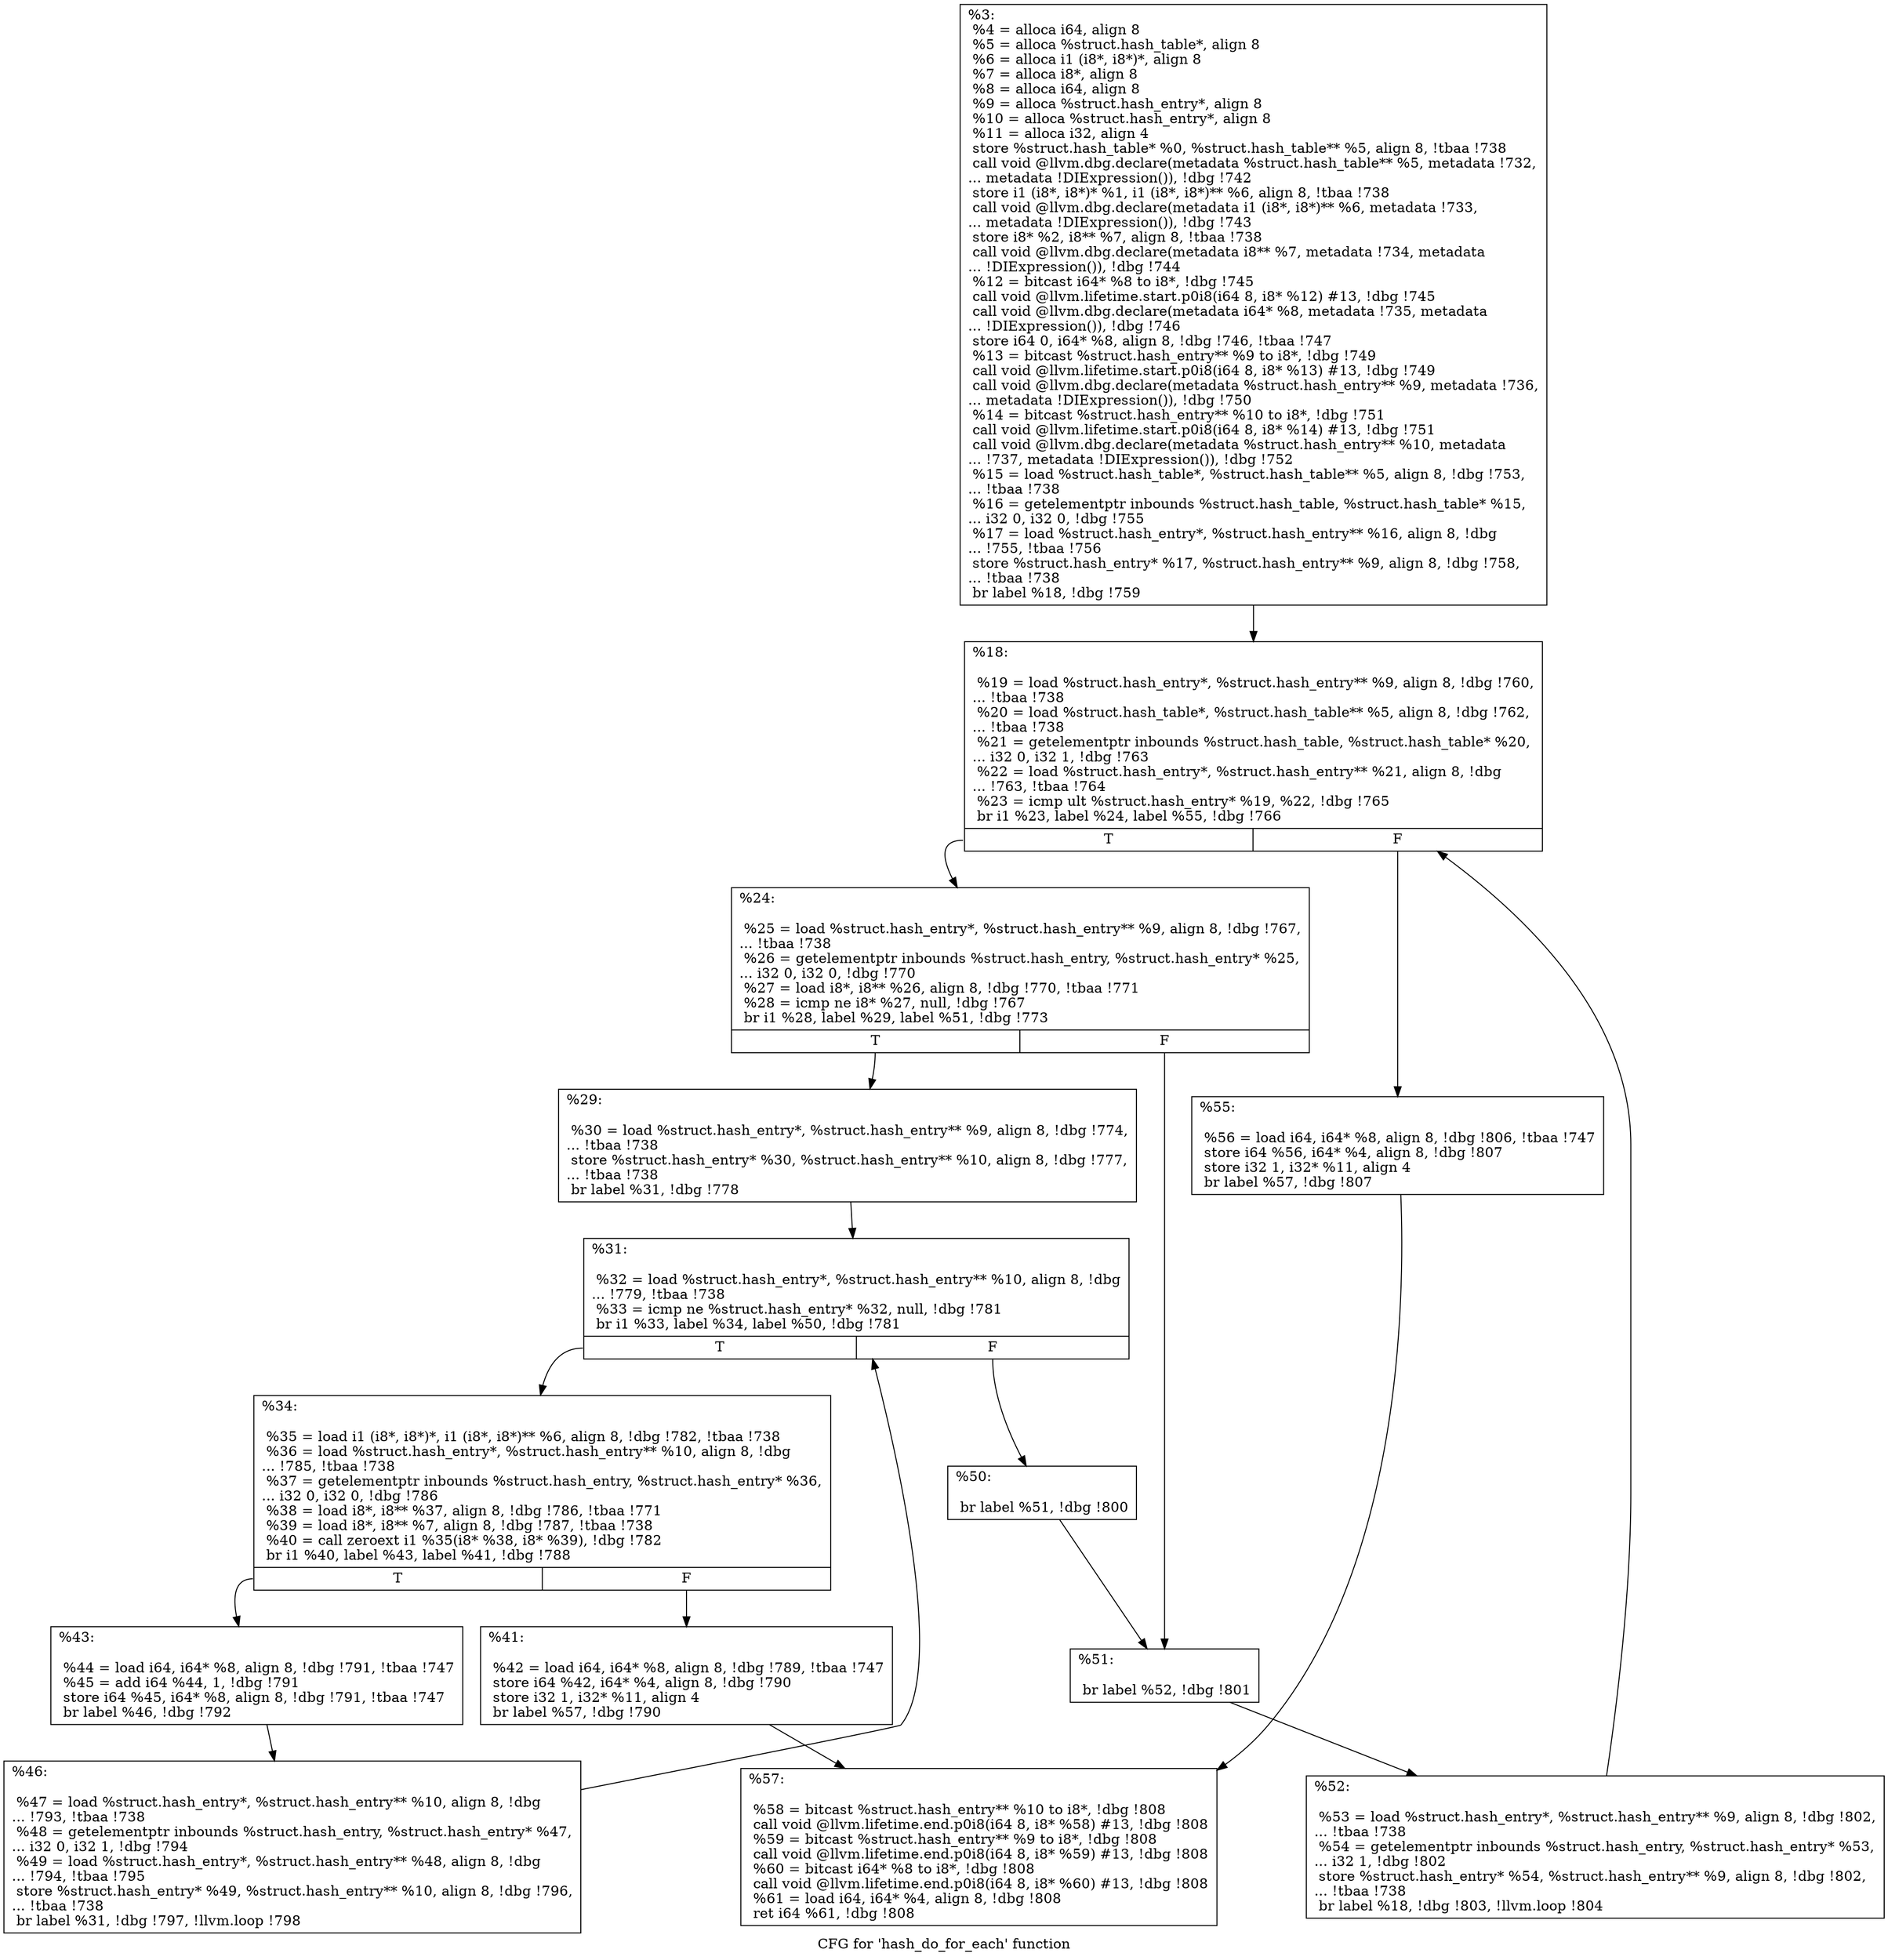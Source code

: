 digraph "CFG for 'hash_do_for_each' function" {
	label="CFG for 'hash_do_for_each' function";

	Node0x2433590 [shape=record,label="{%3:\l  %4 = alloca i64, align 8\l  %5 = alloca %struct.hash_table*, align 8\l  %6 = alloca i1 (i8*, i8*)*, align 8\l  %7 = alloca i8*, align 8\l  %8 = alloca i64, align 8\l  %9 = alloca %struct.hash_entry*, align 8\l  %10 = alloca %struct.hash_entry*, align 8\l  %11 = alloca i32, align 4\l  store %struct.hash_table* %0, %struct.hash_table** %5, align 8, !tbaa !738\l  call void @llvm.dbg.declare(metadata %struct.hash_table** %5, metadata !732,\l... metadata !DIExpression()), !dbg !742\l  store i1 (i8*, i8*)* %1, i1 (i8*, i8*)** %6, align 8, !tbaa !738\l  call void @llvm.dbg.declare(metadata i1 (i8*, i8*)** %6, metadata !733,\l... metadata !DIExpression()), !dbg !743\l  store i8* %2, i8** %7, align 8, !tbaa !738\l  call void @llvm.dbg.declare(metadata i8** %7, metadata !734, metadata\l... !DIExpression()), !dbg !744\l  %12 = bitcast i64* %8 to i8*, !dbg !745\l  call void @llvm.lifetime.start.p0i8(i64 8, i8* %12) #13, !dbg !745\l  call void @llvm.dbg.declare(metadata i64* %8, metadata !735, metadata\l... !DIExpression()), !dbg !746\l  store i64 0, i64* %8, align 8, !dbg !746, !tbaa !747\l  %13 = bitcast %struct.hash_entry** %9 to i8*, !dbg !749\l  call void @llvm.lifetime.start.p0i8(i64 8, i8* %13) #13, !dbg !749\l  call void @llvm.dbg.declare(metadata %struct.hash_entry** %9, metadata !736,\l... metadata !DIExpression()), !dbg !750\l  %14 = bitcast %struct.hash_entry** %10 to i8*, !dbg !751\l  call void @llvm.lifetime.start.p0i8(i64 8, i8* %14) #13, !dbg !751\l  call void @llvm.dbg.declare(metadata %struct.hash_entry** %10, metadata\l... !737, metadata !DIExpression()), !dbg !752\l  %15 = load %struct.hash_table*, %struct.hash_table** %5, align 8, !dbg !753,\l... !tbaa !738\l  %16 = getelementptr inbounds %struct.hash_table, %struct.hash_table* %15,\l... i32 0, i32 0, !dbg !755\l  %17 = load %struct.hash_entry*, %struct.hash_entry** %16, align 8, !dbg\l... !755, !tbaa !756\l  store %struct.hash_entry* %17, %struct.hash_entry** %9, align 8, !dbg !758,\l... !tbaa !738\l  br label %18, !dbg !759\l}"];
	Node0x2433590 -> Node0x24a3880;
	Node0x24a3880 [shape=record,label="{%18:\l\l  %19 = load %struct.hash_entry*, %struct.hash_entry** %9, align 8, !dbg !760,\l... !tbaa !738\l  %20 = load %struct.hash_table*, %struct.hash_table** %5, align 8, !dbg !762,\l... !tbaa !738\l  %21 = getelementptr inbounds %struct.hash_table, %struct.hash_table* %20,\l... i32 0, i32 1, !dbg !763\l  %22 = load %struct.hash_entry*, %struct.hash_entry** %21, align 8, !dbg\l... !763, !tbaa !764\l  %23 = icmp ult %struct.hash_entry* %19, %22, !dbg !765\l  br i1 %23, label %24, label %55, !dbg !766\l|{<s0>T|<s1>F}}"];
	Node0x24a3880:s0 -> Node0x24a38d0;
	Node0x24a3880:s1 -> Node0x24a3bf0;
	Node0x24a38d0 [shape=record,label="{%24:\l\l  %25 = load %struct.hash_entry*, %struct.hash_entry** %9, align 8, !dbg !767,\l... !tbaa !738\l  %26 = getelementptr inbounds %struct.hash_entry, %struct.hash_entry* %25,\l... i32 0, i32 0, !dbg !770\l  %27 = load i8*, i8** %26, align 8, !dbg !770, !tbaa !771\l  %28 = icmp ne i8* %27, null, !dbg !767\l  br i1 %28, label %29, label %51, !dbg !773\l|{<s0>T|<s1>F}}"];
	Node0x24a38d0:s0 -> Node0x24a3920;
	Node0x24a38d0:s1 -> Node0x24a3b50;
	Node0x24a3920 [shape=record,label="{%29:\l\l  %30 = load %struct.hash_entry*, %struct.hash_entry** %9, align 8, !dbg !774,\l... !tbaa !738\l  store %struct.hash_entry* %30, %struct.hash_entry** %10, align 8, !dbg !777,\l... !tbaa !738\l  br label %31, !dbg !778\l}"];
	Node0x24a3920 -> Node0x24a3970;
	Node0x24a3970 [shape=record,label="{%31:\l\l  %32 = load %struct.hash_entry*, %struct.hash_entry** %10, align 8, !dbg\l... !779, !tbaa !738\l  %33 = icmp ne %struct.hash_entry* %32, null, !dbg !781\l  br i1 %33, label %34, label %50, !dbg !781\l|{<s0>T|<s1>F}}"];
	Node0x24a3970:s0 -> Node0x24a39c0;
	Node0x24a3970:s1 -> Node0x24a3b00;
	Node0x24a39c0 [shape=record,label="{%34:\l\l  %35 = load i1 (i8*, i8*)*, i1 (i8*, i8*)** %6, align 8, !dbg !782, !tbaa !738\l  %36 = load %struct.hash_entry*, %struct.hash_entry** %10, align 8, !dbg\l... !785, !tbaa !738\l  %37 = getelementptr inbounds %struct.hash_entry, %struct.hash_entry* %36,\l... i32 0, i32 0, !dbg !786\l  %38 = load i8*, i8** %37, align 8, !dbg !786, !tbaa !771\l  %39 = load i8*, i8** %7, align 8, !dbg !787, !tbaa !738\l  %40 = call zeroext i1 %35(i8* %38, i8* %39), !dbg !782\l  br i1 %40, label %43, label %41, !dbg !788\l|{<s0>T|<s1>F}}"];
	Node0x24a39c0:s0 -> Node0x24a3a60;
	Node0x24a39c0:s1 -> Node0x24a3a10;
	Node0x24a3a10 [shape=record,label="{%41:\l\l  %42 = load i64, i64* %8, align 8, !dbg !789, !tbaa !747\l  store i64 %42, i64* %4, align 8, !dbg !790\l  store i32 1, i32* %11, align 4\l  br label %57, !dbg !790\l}"];
	Node0x24a3a10 -> Node0x24a3c40;
	Node0x24a3a60 [shape=record,label="{%43:\l\l  %44 = load i64, i64* %8, align 8, !dbg !791, !tbaa !747\l  %45 = add i64 %44, 1, !dbg !791\l  store i64 %45, i64* %8, align 8, !dbg !791, !tbaa !747\l  br label %46, !dbg !792\l}"];
	Node0x24a3a60 -> Node0x24a3ab0;
	Node0x24a3ab0 [shape=record,label="{%46:\l\l  %47 = load %struct.hash_entry*, %struct.hash_entry** %10, align 8, !dbg\l... !793, !tbaa !738\l  %48 = getelementptr inbounds %struct.hash_entry, %struct.hash_entry* %47,\l... i32 0, i32 1, !dbg !794\l  %49 = load %struct.hash_entry*, %struct.hash_entry** %48, align 8, !dbg\l... !794, !tbaa !795\l  store %struct.hash_entry* %49, %struct.hash_entry** %10, align 8, !dbg !796,\l... !tbaa !738\l  br label %31, !dbg !797, !llvm.loop !798\l}"];
	Node0x24a3ab0 -> Node0x24a3970;
	Node0x24a3b00 [shape=record,label="{%50:\l\l  br label %51, !dbg !800\l}"];
	Node0x24a3b00 -> Node0x24a3b50;
	Node0x24a3b50 [shape=record,label="{%51:\l\l  br label %52, !dbg !801\l}"];
	Node0x24a3b50 -> Node0x24a3ba0;
	Node0x24a3ba0 [shape=record,label="{%52:\l\l  %53 = load %struct.hash_entry*, %struct.hash_entry** %9, align 8, !dbg !802,\l... !tbaa !738\l  %54 = getelementptr inbounds %struct.hash_entry, %struct.hash_entry* %53,\l... i32 1, !dbg !802\l  store %struct.hash_entry* %54, %struct.hash_entry** %9, align 8, !dbg !802,\l... !tbaa !738\l  br label %18, !dbg !803, !llvm.loop !804\l}"];
	Node0x24a3ba0 -> Node0x24a3880;
	Node0x24a3bf0 [shape=record,label="{%55:\l\l  %56 = load i64, i64* %8, align 8, !dbg !806, !tbaa !747\l  store i64 %56, i64* %4, align 8, !dbg !807\l  store i32 1, i32* %11, align 4\l  br label %57, !dbg !807\l}"];
	Node0x24a3bf0 -> Node0x24a3c40;
	Node0x24a3c40 [shape=record,label="{%57:\l\l  %58 = bitcast %struct.hash_entry** %10 to i8*, !dbg !808\l  call void @llvm.lifetime.end.p0i8(i64 8, i8* %58) #13, !dbg !808\l  %59 = bitcast %struct.hash_entry** %9 to i8*, !dbg !808\l  call void @llvm.lifetime.end.p0i8(i64 8, i8* %59) #13, !dbg !808\l  %60 = bitcast i64* %8 to i8*, !dbg !808\l  call void @llvm.lifetime.end.p0i8(i64 8, i8* %60) #13, !dbg !808\l  %61 = load i64, i64* %4, align 8, !dbg !808\l  ret i64 %61, !dbg !808\l}"];
}
